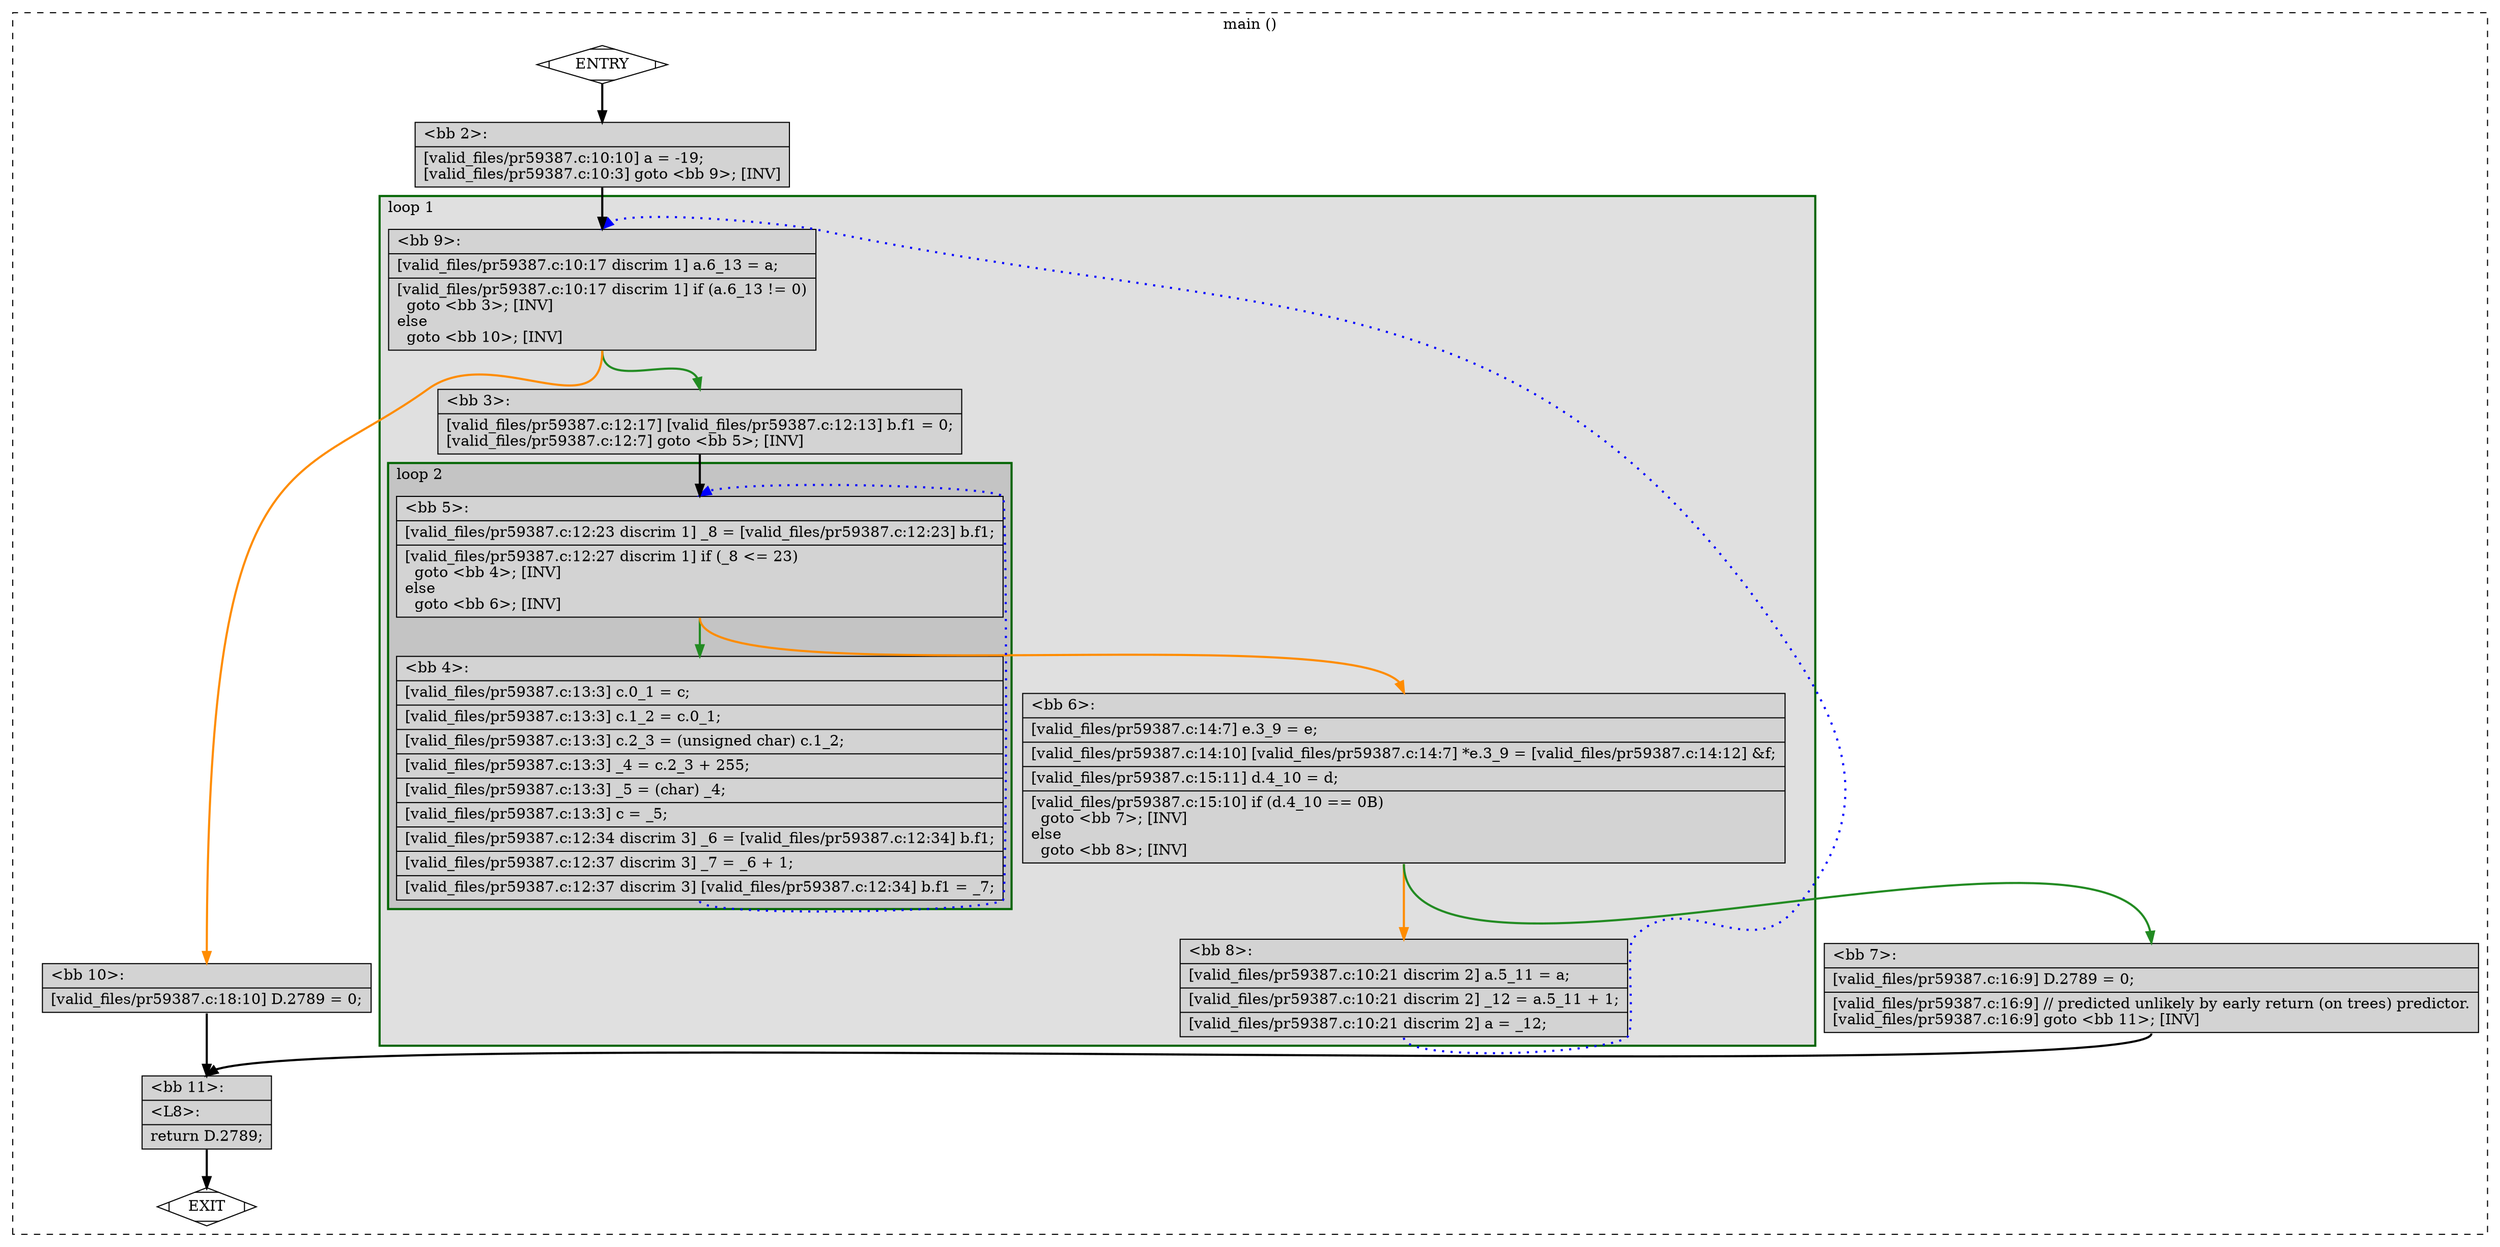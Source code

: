 digraph "a-pr59387.c.015t.cfg" {
overlap=false;
subgraph "cluster_main" {
	style="dashed";
	color="black";
	label="main ()";
	subgraph cluster_0_1 {
	style="filled";
	color="darkgreen";
	fillcolor="grey88";
	label="loop 1";
	labeljust=l;
	penwidth=2;
	subgraph cluster_0_2 {
	style="filled";
	color="darkgreen";
	fillcolor="grey77";
	label="loop 2";
	labeljust=l;
	penwidth=2;
	fn_0_basic_block_5 [shape=record,style=filled,fillcolor=lightgrey,label="{\<bb\ 5\>:\l\
|[valid_files/pr59387.c:12:23\ discrim\ 1]\ _8\ =\ [valid_files/pr59387.c:12:23]\ b.f1;\l\
|[valid_files/pr59387.c:12:27\ discrim\ 1]\ if\ (_8\ \<=\ 23)\l\
\ \ goto\ \<bb\ 4\>;\ [INV]\l\
else\l\
\ \ goto\ \<bb\ 6\>;\ [INV]\l\
}"];

	fn_0_basic_block_4 [shape=record,style=filled,fillcolor=lightgrey,label="{\<bb\ 4\>:\l\
|[valid_files/pr59387.c:13:3]\ c.0_1\ =\ c;\l\
|[valid_files/pr59387.c:13:3]\ c.1_2\ =\ c.0_1;\l\
|[valid_files/pr59387.c:13:3]\ c.2_3\ =\ (unsigned\ char)\ c.1_2;\l\
|[valid_files/pr59387.c:13:3]\ _4\ =\ c.2_3\ +\ 255;\l\
|[valid_files/pr59387.c:13:3]\ _5\ =\ (char)\ _4;\l\
|[valid_files/pr59387.c:13:3]\ c\ =\ _5;\l\
|[valid_files/pr59387.c:12:34\ discrim\ 3]\ _6\ =\ [valid_files/pr59387.c:12:34]\ b.f1;\l\
|[valid_files/pr59387.c:12:37\ discrim\ 3]\ _7\ =\ _6\ +\ 1;\l\
|[valid_files/pr59387.c:12:37\ discrim\ 3]\ [valid_files/pr59387.c:12:34]\ b.f1\ =\ _7;\l\
}"];

	}
	fn_0_basic_block_9 [shape=record,style=filled,fillcolor=lightgrey,label="{\<bb\ 9\>:\l\
|[valid_files/pr59387.c:10:17\ discrim\ 1]\ a.6_13\ =\ a;\l\
|[valid_files/pr59387.c:10:17\ discrim\ 1]\ if\ (a.6_13\ !=\ 0)\l\
\ \ goto\ \<bb\ 3\>;\ [INV]\l\
else\l\
\ \ goto\ \<bb\ 10\>;\ [INV]\l\
}"];

	fn_0_basic_block_3 [shape=record,style=filled,fillcolor=lightgrey,label="{\<bb\ 3\>:\l\
|[valid_files/pr59387.c:12:17]\ [valid_files/pr59387.c:12:13]\ b.f1\ =\ 0;\l\
[valid_files/pr59387.c:12:7]\ goto\ \<bb\ 5\>;\ [INV]\l\
}"];

	fn_0_basic_block_6 [shape=record,style=filled,fillcolor=lightgrey,label="{\<bb\ 6\>:\l\
|[valid_files/pr59387.c:14:7]\ e.3_9\ =\ e;\l\
|[valid_files/pr59387.c:14:10]\ [valid_files/pr59387.c:14:7]\ *e.3_9\ =\ [valid_files/pr59387.c:14:12]\ &f;\l\
|[valid_files/pr59387.c:15:11]\ d.4_10\ =\ d;\l\
|[valid_files/pr59387.c:15:10]\ if\ (d.4_10\ ==\ 0B)\l\
\ \ goto\ \<bb\ 7\>;\ [INV]\l\
else\l\
\ \ goto\ \<bb\ 8\>;\ [INV]\l\
}"];

	fn_0_basic_block_8 [shape=record,style=filled,fillcolor=lightgrey,label="{\<bb\ 8\>:\l\
|[valid_files/pr59387.c:10:21\ discrim\ 2]\ a.5_11\ =\ a;\l\
|[valid_files/pr59387.c:10:21\ discrim\ 2]\ _12\ =\ a.5_11\ +\ 1;\l\
|[valid_files/pr59387.c:10:21\ discrim\ 2]\ a\ =\ _12;\l\
}"];

	}
	fn_0_basic_block_0 [shape=Mdiamond,style=filled,fillcolor=white,label="ENTRY"];

	fn_0_basic_block_1 [shape=Mdiamond,style=filled,fillcolor=white,label="EXIT"];

	fn_0_basic_block_2 [shape=record,style=filled,fillcolor=lightgrey,label="{\<bb\ 2\>:\l\
|[valid_files/pr59387.c:10:10]\ a\ =\ -19;\l\
[valid_files/pr59387.c:10:3]\ goto\ \<bb\ 9\>;\ [INV]\l\
}"];

	fn_0_basic_block_7 [shape=record,style=filled,fillcolor=lightgrey,label="{\<bb\ 7\>:\l\
|[valid_files/pr59387.c:16:9]\ D.2789\ =\ 0;\l\
|[valid_files/pr59387.c:16:9]\ //\ predicted\ unlikely\ by\ early\ return\ (on\ trees)\ predictor.\l\
[valid_files/pr59387.c:16:9]\ goto\ \<bb\ 11\>;\ [INV]\l\
}"];

	fn_0_basic_block_10 [shape=record,style=filled,fillcolor=lightgrey,label="{\<bb\ 10\>:\l\
|[valid_files/pr59387.c:18:10]\ D.2789\ =\ 0;\l\
}"];

	fn_0_basic_block_11 [shape=record,style=filled,fillcolor=lightgrey,label="{\<bb\ 11\>:\l\
|\<L8\>:\l\
|return\ D.2789;\l\
}"];

	fn_0_basic_block_0:s -> fn_0_basic_block_2:n [style="solid,bold",color=black,weight=100,constraint=true];
	fn_0_basic_block_2:s -> fn_0_basic_block_9:n [style="solid,bold",color=black,weight=100,constraint=true];
	fn_0_basic_block_3:s -> fn_0_basic_block_5:n [style="solid,bold",color=black,weight=100,constraint=true];
	fn_0_basic_block_4:s -> fn_0_basic_block_5:n [style="dotted,bold",color=blue,weight=10,constraint=false];
	fn_0_basic_block_5:s -> fn_0_basic_block_4:n [style="solid,bold",color=forestgreen,weight=10,constraint=true];
	fn_0_basic_block_5:s -> fn_0_basic_block_6:n [style="solid,bold",color=darkorange,weight=10,constraint=true];
	fn_0_basic_block_6:s -> fn_0_basic_block_7:n [style="solid,bold",color=forestgreen,weight=10,constraint=true];
	fn_0_basic_block_6:s -> fn_0_basic_block_8:n [style="solid,bold",color=darkorange,weight=10,constraint=true];
	fn_0_basic_block_7:s -> fn_0_basic_block_11:n [style="solid,bold",color=black,weight=100,constraint=true];
	fn_0_basic_block_8:s -> fn_0_basic_block_9:n [style="dotted,bold",color=blue,weight=10,constraint=false];
	fn_0_basic_block_9:s -> fn_0_basic_block_3:n [style="solid,bold",color=forestgreen,weight=10,constraint=true];
	fn_0_basic_block_9:s -> fn_0_basic_block_10:n [style="solid,bold",color=darkorange,weight=10,constraint=true];
	fn_0_basic_block_10:s -> fn_0_basic_block_11:n [style="solid,bold",color=black,weight=100,constraint=true];
	fn_0_basic_block_11:s -> fn_0_basic_block_1:n [style="solid,bold",color=black,weight=10,constraint=true];
	fn_0_basic_block_0:s -> fn_0_basic_block_1:n [style="invis",constraint=true];
}
}
